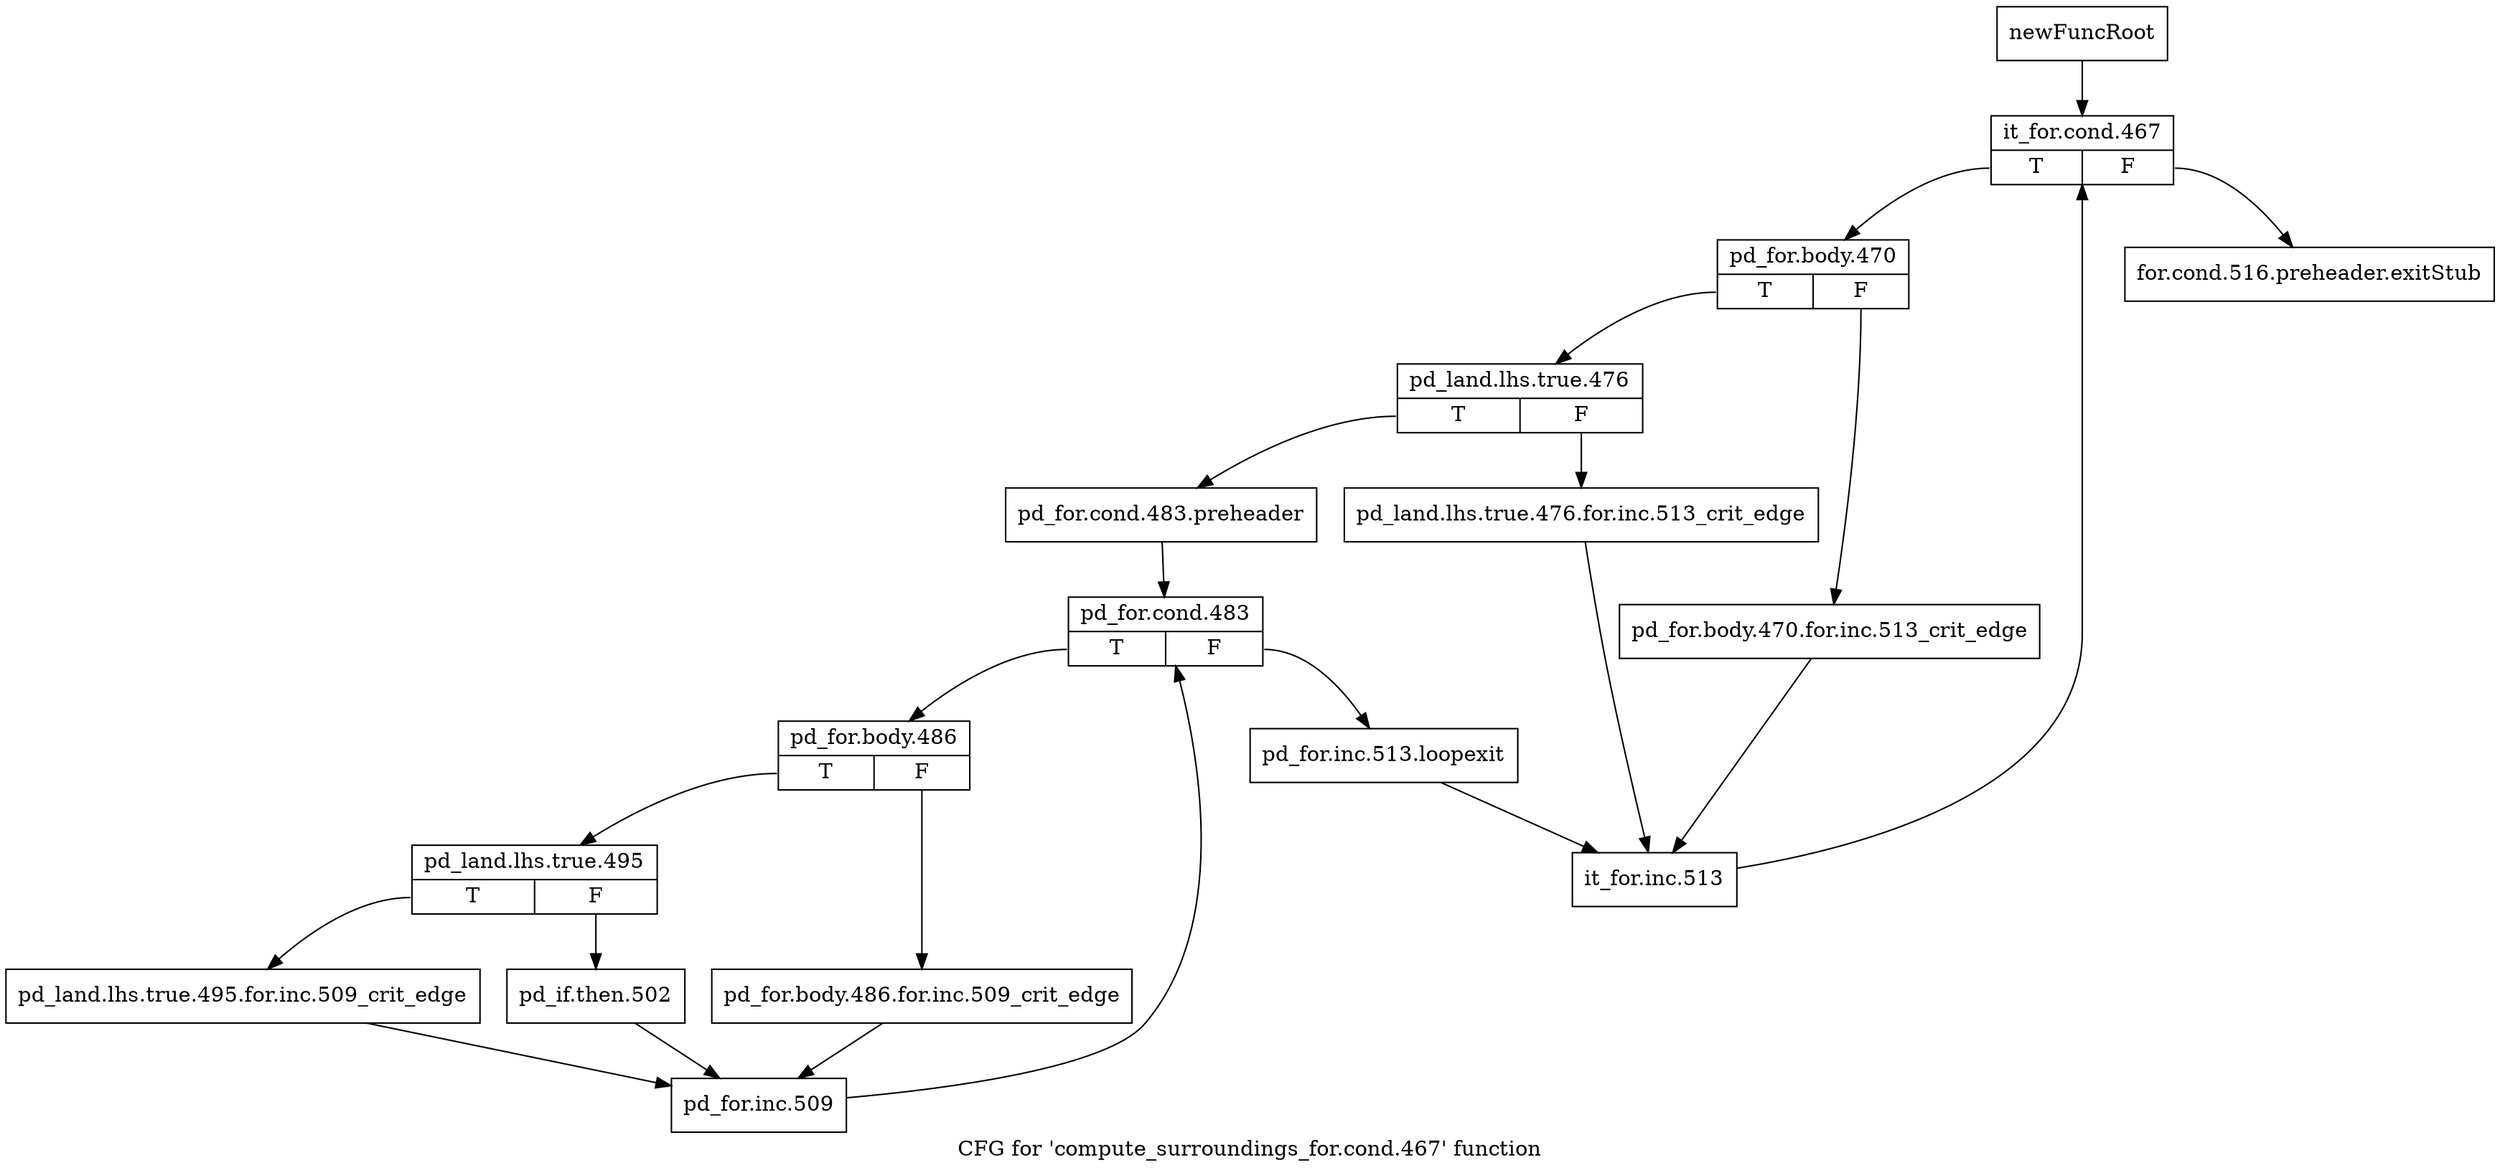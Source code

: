 digraph "CFG for 'compute_surroundings_for.cond.467' function" {
	label="CFG for 'compute_surroundings_for.cond.467' function";

	Node0x478caa0 [shape=record,label="{newFuncRoot}"];
	Node0x478caa0 -> Node0x4789ee0;
	Node0x478caf0 [shape=record,label="{for.cond.516.preheader.exitStub}"];
	Node0x4789ee0 [shape=record,label="{it_for.cond.467|{<s0>T|<s1>F}}"];
	Node0x4789ee0:s0 -> Node0x478d410;
	Node0x4789ee0:s1 -> Node0x478caf0;
	Node0x478d410 [shape=record,label="{pd_for.body.470|{<s0>T|<s1>F}}"];
	Node0x478d410:s0 -> Node0x478d4b0;
	Node0x478d410:s1 -> Node0x478d460;
	Node0x478d460 [shape=record,label="{pd_for.body.470.for.inc.513_crit_edge}"];
	Node0x478d460 -> Node0x478d640;
	Node0x478d4b0 [shape=record,label="{pd_land.lhs.true.476|{<s0>T|<s1>F}}"];
	Node0x478d4b0:s0 -> Node0x478d550;
	Node0x478d4b0:s1 -> Node0x478d500;
	Node0x478d500 [shape=record,label="{pd_land.lhs.true.476.for.inc.513_crit_edge}"];
	Node0x478d500 -> Node0x478d640;
	Node0x478d550 [shape=record,label="{pd_for.cond.483.preheader}"];
	Node0x478d550 -> Node0x478d5a0;
	Node0x478d5a0 [shape=record,label="{pd_for.cond.483|{<s0>T|<s1>F}}"];
	Node0x478d5a0:s0 -> Node0x478d690;
	Node0x478d5a0:s1 -> Node0x478d5f0;
	Node0x478d5f0 [shape=record,label="{pd_for.inc.513.loopexit}"];
	Node0x478d5f0 -> Node0x478d640;
	Node0x478d640 [shape=record,label="{it_for.inc.513}"];
	Node0x478d640 -> Node0x4789ee0;
	Node0x478d690 [shape=record,label="{pd_for.body.486|{<s0>T|<s1>F}}"];
	Node0x478d690:s0 -> Node0x478d730;
	Node0x478d690:s1 -> Node0x478d6e0;
	Node0x478d6e0 [shape=record,label="{pd_for.body.486.for.inc.509_crit_edge}"];
	Node0x478d6e0 -> Node0x478d820;
	Node0x478d730 [shape=record,label="{pd_land.lhs.true.495|{<s0>T|<s1>F}}"];
	Node0x478d730:s0 -> Node0x478d7d0;
	Node0x478d730:s1 -> Node0x478d780;
	Node0x478d780 [shape=record,label="{pd_if.then.502}"];
	Node0x478d780 -> Node0x478d820;
	Node0x478d7d0 [shape=record,label="{pd_land.lhs.true.495.for.inc.509_crit_edge}"];
	Node0x478d7d0 -> Node0x478d820;
	Node0x478d820 [shape=record,label="{pd_for.inc.509}"];
	Node0x478d820 -> Node0x478d5a0;
}
